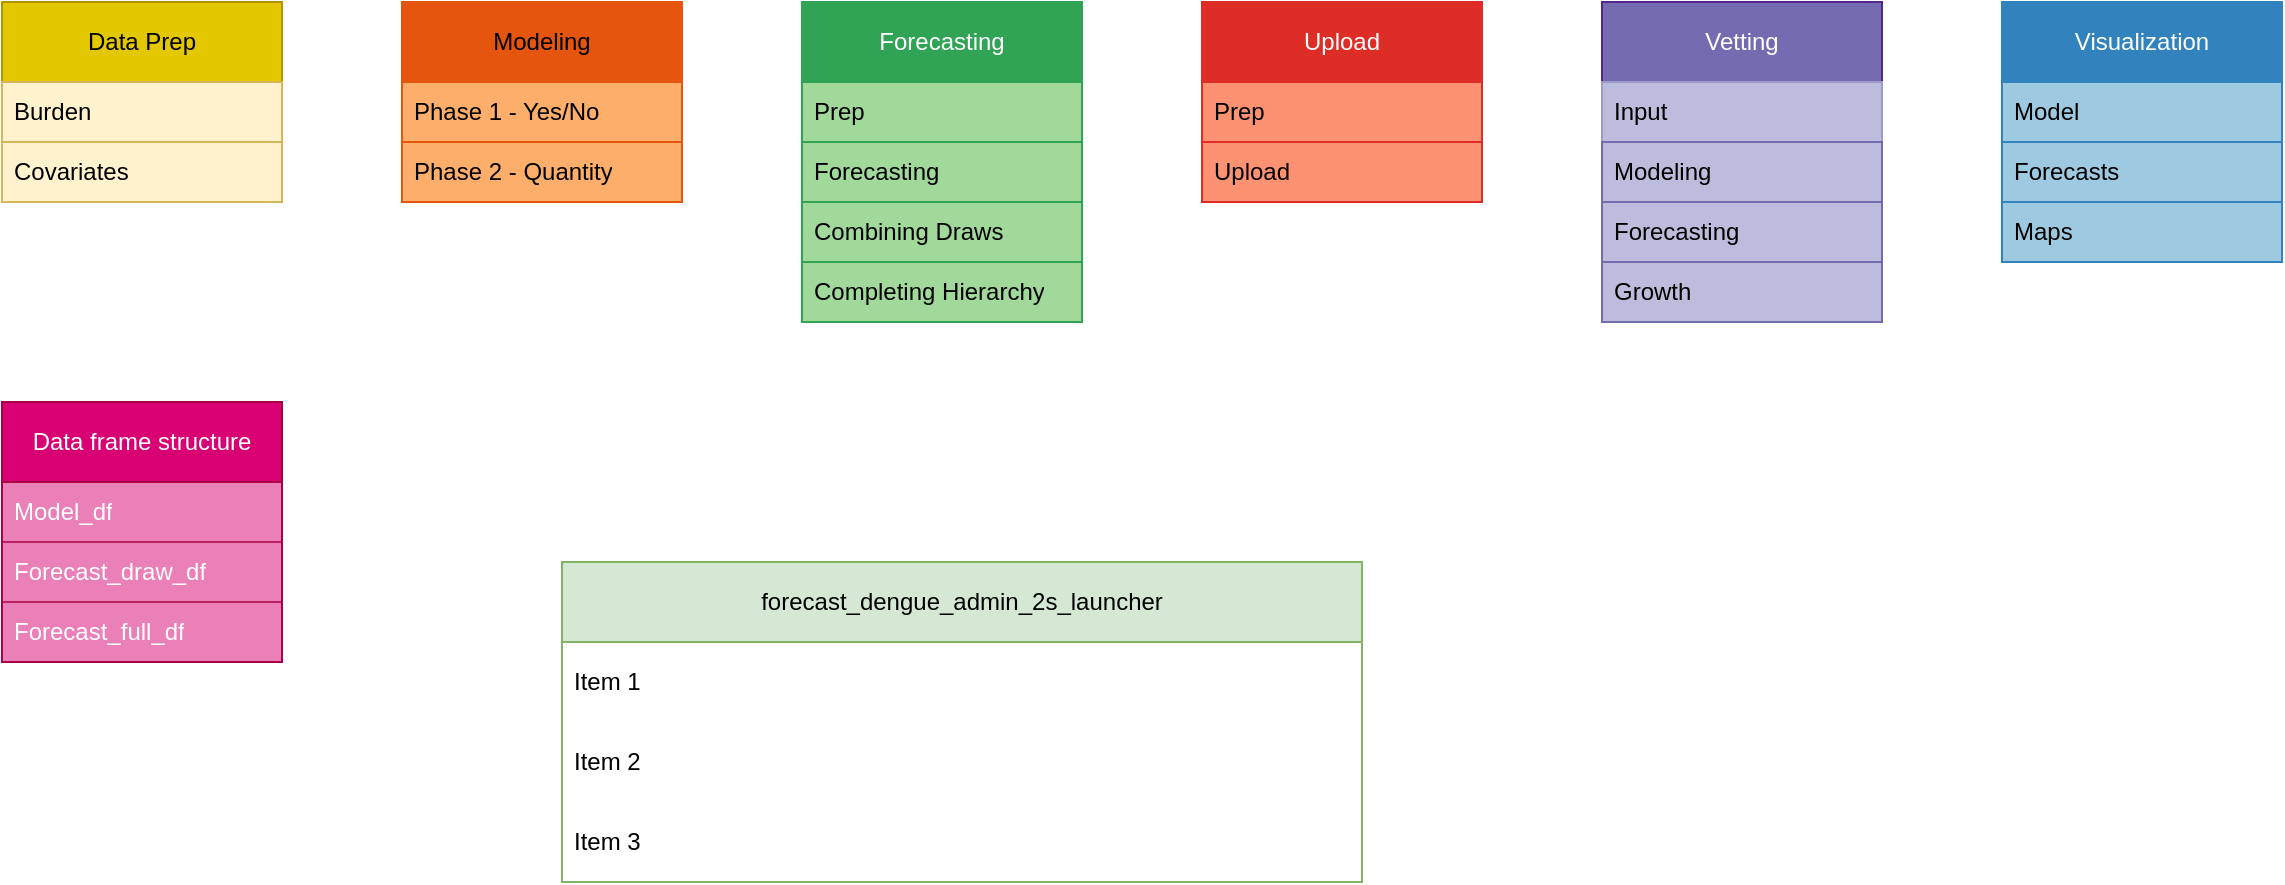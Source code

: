 <mxfile version="27.1.6">
  <diagram name="Page-1" id="wuSJqLB3nl6JY8MFXm-J">
    <mxGraphModel dx="2066" dy="1183" grid="1" gridSize="10" guides="1" tooltips="1" connect="1" arrows="1" fold="1" page="1" pageScale="1" pageWidth="850" pageHeight="1100" math="0" shadow="0">
      <root>
        <mxCell id="0" />
        <mxCell id="1" parent="0" />
        <mxCell id="Cs1OVYd5yVLJFfUxwkED-1" value="Forecasting" style="swimlane;fontStyle=0;childLayout=stackLayout;horizontal=1;startSize=40;horizontalStack=0;resizeParent=1;resizeParentMax=0;resizeLast=0;collapsible=1;marginBottom=0;whiteSpace=wrap;html=1;fillColor=#31A354;strokeColor=#31A354;fontColor=#ffffff;container=1;" parent="1" vertex="1">
          <mxGeometry x="440" y="40" width="140" height="160" as="geometry">
            <mxRectangle x="440" y="40" width="120" height="40" as="alternateBounds" />
          </mxGeometry>
        </mxCell>
        <mxCell id="Cs1OVYd5yVLJFfUxwkED-2" value="Prep" style="text;strokeColor=#31A354;fillColor=#A1D99B;align=left;verticalAlign=middle;spacingLeft=4;spacingRight=4;overflow=hidden;points=[[0,0.5],[1,0.5]];portConstraint=eastwest;rotatable=0;whiteSpace=wrap;html=1;" parent="Cs1OVYd5yVLJFfUxwkED-1" vertex="1">
          <mxGeometry y="40" width="140" height="30" as="geometry" />
        </mxCell>
        <mxCell id="Cs1OVYd5yVLJFfUxwkED-3" value="Forecasting" style="text;strokeColor=#31A354;fillColor=#A1D99B;align=left;verticalAlign=middle;spacingLeft=4;spacingRight=4;overflow=hidden;points=[[0,0.5],[1,0.5]];portConstraint=eastwest;rotatable=0;whiteSpace=wrap;html=1;" parent="Cs1OVYd5yVLJFfUxwkED-1" vertex="1">
          <mxGeometry y="70" width="140" height="30" as="geometry" />
        </mxCell>
        <mxCell id="Cs1OVYd5yVLJFfUxwkED-4" value="Combining Draws" style="text;strokeColor=#31A354;fillColor=#A1D99B;align=left;verticalAlign=middle;spacingLeft=4;spacingRight=4;overflow=hidden;points=[[0,0.5],[1,0.5]];portConstraint=eastwest;rotatable=0;whiteSpace=wrap;html=1;" parent="Cs1OVYd5yVLJFfUxwkED-1" vertex="1">
          <mxGeometry y="100" width="140" height="30" as="geometry" />
        </mxCell>
        <mxCell id="Cs1OVYd5yVLJFfUxwkED-5" value="Completing Hierarchy" style="text;strokeColor=#31A354;fillColor=#A1D99B;align=left;verticalAlign=middle;spacingLeft=4;spacingRight=4;overflow=hidden;points=[[0,0.5],[1,0.5]];portConstraint=eastwest;rotatable=0;whiteSpace=wrap;html=1;" parent="Cs1OVYd5yVLJFfUxwkED-1" vertex="1">
          <mxGeometry y="130" width="140" height="30" as="geometry" />
        </mxCell>
        <mxCell id="Cs1OVYd5yVLJFfUxwkED-6" value="Modeling" style="swimlane;fontStyle=0;childLayout=stackLayout;horizontal=1;startSize=40;horizontalStack=0;resizeParent=1;resizeParentMax=0;resizeLast=0;collapsible=1;marginBottom=0;whiteSpace=wrap;html=1;fillColor=#E6550D;strokeColor=#E6550D;fontColor=#000000;" parent="1" vertex="1">
          <mxGeometry x="240" y="40" width="140" height="100" as="geometry">
            <mxRectangle x="240" y="40" width="120" height="40" as="alternateBounds" />
          </mxGeometry>
        </mxCell>
        <mxCell id="Cs1OVYd5yVLJFfUxwkED-7" value="Phase 1 - Yes/No" style="text;strokeColor=#E6550D;fillColor=#FDAE6B;align=left;verticalAlign=middle;spacingLeft=4;spacingRight=4;overflow=hidden;points=[[0,0.5],[1,0.5]];portConstraint=eastwest;rotatable=0;whiteSpace=wrap;html=1;" parent="Cs1OVYd5yVLJFfUxwkED-6" vertex="1">
          <mxGeometry y="40" width="140" height="30" as="geometry" />
        </mxCell>
        <mxCell id="Cs1OVYd5yVLJFfUxwkED-8" value="Phase 2 - Quantity" style="text;strokeColor=#E6550D;fillColor=#FDAE6B;align=left;verticalAlign=middle;spacingLeft=4;spacingRight=4;overflow=hidden;points=[[0,0.5],[1,0.5]];portConstraint=eastwest;rotatable=0;whiteSpace=wrap;html=1;" parent="Cs1OVYd5yVLJFfUxwkED-6" vertex="1">
          <mxGeometry y="70" width="140" height="30" as="geometry" />
        </mxCell>
        <mxCell id="Cs1OVYd5yVLJFfUxwkED-9" value="Data Prep" style="swimlane;fontStyle=0;childLayout=stackLayout;horizontal=1;startSize=40;horizontalStack=0;resizeParent=1;resizeParentMax=0;resizeLast=0;collapsible=1;marginBottom=0;whiteSpace=wrap;html=1;fillColor=#e3c800;strokeColor=#B09500;fontColor=#000000;" parent="1" vertex="1">
          <mxGeometry x="40" y="40" width="140" height="100" as="geometry">
            <mxRectangle x="40" y="40" width="120" height="40" as="alternateBounds" />
          </mxGeometry>
        </mxCell>
        <mxCell id="Cs1OVYd5yVLJFfUxwkED-11" value="Burden" style="text;strokeColor=#d6b656;fillColor=#fff2cc;align=left;verticalAlign=middle;spacingLeft=4;spacingRight=4;overflow=hidden;points=[[0,0.5],[1,0.5]];portConstraint=eastwest;rotatable=0;whiteSpace=wrap;html=1;" parent="Cs1OVYd5yVLJFfUxwkED-9" vertex="1">
          <mxGeometry y="40" width="140" height="30" as="geometry" />
        </mxCell>
        <mxCell id="Cs1OVYd5yVLJFfUxwkED-26" value="Covariates" style="text;strokeColor=#d6b656;fillColor=#fff2cc;align=left;verticalAlign=middle;spacingLeft=4;spacingRight=4;overflow=hidden;points=[[0,0.5],[1,0.5]];portConstraint=eastwest;rotatable=0;whiteSpace=wrap;html=1;" parent="Cs1OVYd5yVLJFfUxwkED-9" vertex="1">
          <mxGeometry y="70" width="140" height="30" as="geometry" />
        </mxCell>
        <mxCell id="Cs1OVYd5yVLJFfUxwkED-13" value="Visualization" style="swimlane;fontStyle=0;childLayout=stackLayout;horizontal=1;startSize=40;horizontalStack=0;resizeParent=1;resizeParentMax=0;resizeLast=0;collapsible=1;marginBottom=0;whiteSpace=wrap;html=1;fillColor=#3182BD;strokeColor=#3182BD;fontColor=#ffffff;container=1;" parent="1" vertex="1">
          <mxGeometry x="1040" y="40" width="140" height="130" as="geometry">
            <mxRectangle x="1040" y="40" width="120" height="40" as="alternateBounds" />
          </mxGeometry>
        </mxCell>
        <mxCell id="Cs1OVYd5yVLJFfUxwkED-14" value="Model" style="text;strokeColor=#3182BD;fillColor=#9ECAE1;align=left;verticalAlign=middle;spacingLeft=4;spacingRight=4;overflow=hidden;points=[[0,0.5],[1,0.5]];portConstraint=eastwest;rotatable=0;whiteSpace=wrap;html=1;" parent="Cs1OVYd5yVLJFfUxwkED-13" vertex="1">
          <mxGeometry y="40" width="140" height="30" as="geometry" />
        </mxCell>
        <mxCell id="Cs1OVYd5yVLJFfUxwkED-15" value="Forecasts" style="text;strokeColor=#3182BD;fillColor=#9ECAE1;align=left;verticalAlign=middle;spacingLeft=4;spacingRight=4;overflow=hidden;points=[[0,0.5],[1,0.5]];portConstraint=eastwest;rotatable=0;whiteSpace=wrap;html=1;" parent="Cs1OVYd5yVLJFfUxwkED-13" vertex="1">
          <mxGeometry y="70" width="140" height="30" as="geometry" />
        </mxCell>
        <mxCell id="Cs1OVYd5yVLJFfUxwkED-16" value="Maps" style="text;strokeColor=#3182BD;fillColor=#9ECAE1;align=left;verticalAlign=middle;spacingLeft=4;spacingRight=4;overflow=hidden;points=[[0,0.5],[1,0.5]];portConstraint=eastwest;rotatable=0;whiteSpace=wrap;html=1;" parent="Cs1OVYd5yVLJFfUxwkED-13" vertex="1">
          <mxGeometry y="100" width="140" height="30" as="geometry" />
        </mxCell>
        <mxCell id="Cs1OVYd5yVLJFfUxwkED-17" value="Vetting" style="swimlane;fontStyle=0;childLayout=stackLayout;horizontal=1;startSize=40;horizontalStack=0;resizeParent=1;resizeParentMax=0;resizeLast=0;collapsible=1;marginBottom=0;whiteSpace=wrap;html=1;fillColor=#756BB1;strokeColor=#54278F;fontColor=#ffffff;container=1;" parent="1" vertex="1">
          <mxGeometry x="840" y="40" width="140" height="160" as="geometry">
            <mxRectangle x="840" y="40" width="120" height="40" as="alternateBounds" />
          </mxGeometry>
        </mxCell>
        <mxCell id="Cs1OVYd5yVLJFfUxwkED-18" value="Input" style="text;strokeColor=#9E9AC8;fillColor=#BCBDDC;align=left;verticalAlign=middle;spacingLeft=4;spacingRight=4;overflow=hidden;points=[[0,0.5],[1,0.5]];portConstraint=eastwest;rotatable=0;whiteSpace=wrap;html=1;" parent="Cs1OVYd5yVLJFfUxwkED-17" vertex="1">
          <mxGeometry y="40" width="140" height="30" as="geometry" />
        </mxCell>
        <mxCell id="Cs1OVYd5yVLJFfUxwkED-19" value="Modeling" style="text;strokeColor=#756BB1;fillColor=#BCBDDC;align=left;verticalAlign=middle;spacingLeft=4;spacingRight=4;overflow=hidden;points=[[0,0.5],[1,0.5]];portConstraint=eastwest;rotatable=0;whiteSpace=wrap;html=1;" parent="Cs1OVYd5yVLJFfUxwkED-17" vertex="1">
          <mxGeometry y="70" width="140" height="30" as="geometry" />
        </mxCell>
        <mxCell id="Cs1OVYd5yVLJFfUxwkED-20" value="Forecasting" style="text;strokeColor=#756BB1;fillColor=#BCBDDC;align=left;verticalAlign=middle;spacingLeft=4;spacingRight=4;overflow=hidden;points=[[0,0.5],[1,0.5]];portConstraint=eastwest;rotatable=0;whiteSpace=wrap;html=1;" parent="Cs1OVYd5yVLJFfUxwkED-17" vertex="1">
          <mxGeometry y="100" width="140" height="30" as="geometry" />
        </mxCell>
        <mxCell id="Cs1OVYd5yVLJFfUxwkED-21" value="Growth" style="text;strokeColor=light-dark(#756BB1,#B85450);fillColor=#BCBDDC;align=left;verticalAlign=middle;spacingLeft=4;spacingRight=4;overflow=hidden;points=[[0,0.5],[1,0.5]];portConstraint=eastwest;rotatable=0;whiteSpace=wrap;html=1;" parent="Cs1OVYd5yVLJFfUxwkED-17" vertex="1">
          <mxGeometry y="130" width="140" height="30" as="geometry" />
        </mxCell>
        <mxCell id="Cs1OVYd5yVLJFfUxwkED-22" value="Upload" style="swimlane;fontStyle=0;childLayout=stackLayout;horizontal=1;startSize=40;horizontalStack=0;resizeParent=1;resizeParentMax=0;resizeLast=0;collapsible=1;marginBottom=0;whiteSpace=wrap;html=1;fillColor=#DE2D26;strokeColor=#DE2D26;fontColor=#ffffff;container=1;" parent="1" vertex="1">
          <mxGeometry x="640" y="40" width="140" height="100" as="geometry">
            <mxRectangle x="640" y="40" width="120" height="40" as="alternateBounds" />
          </mxGeometry>
        </mxCell>
        <mxCell id="Cs1OVYd5yVLJFfUxwkED-23" value="Prep" style="text;strokeColor=#DE2D26;fillColor=#FC9272;align=left;verticalAlign=middle;spacingLeft=4;spacingRight=4;overflow=hidden;points=[[0,0.5],[1,0.5]];portConstraint=eastwest;rotatable=0;whiteSpace=wrap;html=1;" parent="Cs1OVYd5yVLJFfUxwkED-22" vertex="1">
          <mxGeometry y="40" width="140" height="30" as="geometry" />
        </mxCell>
        <mxCell id="Cs1OVYd5yVLJFfUxwkED-24" value="Upload" style="text;strokeColor=#DE2D26;fillColor=#FC9272;align=left;verticalAlign=middle;spacingLeft=4;spacingRight=4;overflow=hidden;points=[[0,0.5],[1,0.5]];portConstraint=eastwest;rotatable=0;whiteSpace=wrap;html=1;" parent="Cs1OVYd5yVLJFfUxwkED-22" vertex="1">
          <mxGeometry y="70" width="140" height="30" as="geometry" />
        </mxCell>
        <mxCell id="Cs1OVYd5yVLJFfUxwkED-27" value="Data frame structure" style="swimlane;fontStyle=0;childLayout=stackLayout;horizontal=1;startSize=40;horizontalStack=0;resizeParent=1;resizeParentMax=0;resizeLast=0;collapsible=1;marginBottom=0;whiteSpace=wrap;html=1;fillColor=#d80073;strokeColor=#A50040;fontColor=#ffffff;" parent="1" vertex="1">
          <mxGeometry x="40" y="240" width="140" height="130" as="geometry">
            <mxRectangle x="40" y="40" width="120" height="40" as="alternateBounds" />
          </mxGeometry>
        </mxCell>
        <mxCell id="Cs1OVYd5yVLJFfUxwkED-29" value="Model_df" style="text;strokeColor=#A50040;fillColor=#d80073;align=left;verticalAlign=middle;spacingLeft=4;spacingRight=4;overflow=hidden;points=[[0,0.5],[1,0.5]];portConstraint=eastwest;rotatable=0;whiteSpace=wrap;html=1;fontColor=#ffffff;opacity=50;" parent="Cs1OVYd5yVLJFfUxwkED-27" vertex="1">
          <mxGeometry y="40" width="140" height="30" as="geometry" />
        </mxCell>
        <mxCell id="Cs1OVYd5yVLJFfUxwkED-28" value="Forecast_draw_df" style="text;strokeColor=#A50040;fillColor=#d80073;align=left;verticalAlign=middle;spacingLeft=4;spacingRight=4;overflow=hidden;points=[[0,0.5],[1,0.5]];portConstraint=eastwest;rotatable=0;whiteSpace=wrap;html=1;fontColor=#ffffff;opacity=50;" parent="Cs1OVYd5yVLJFfUxwkED-27" vertex="1">
          <mxGeometry y="70" width="140" height="30" as="geometry" />
        </mxCell>
        <mxCell id="Cs1OVYd5yVLJFfUxwkED-33" value="Forecast_full_df" style="text;strokeColor=#A50040;fillColor=#d80073;align=left;verticalAlign=middle;spacingLeft=4;spacingRight=4;overflow=hidden;points=[[0,0.5],[1,0.5]];portConstraint=eastwest;rotatable=0;whiteSpace=wrap;html=1;fontColor=#ffffff;opacity=50;" parent="Cs1OVYd5yVLJFfUxwkED-27" vertex="1">
          <mxGeometry y="100" width="140" height="30" as="geometry" />
        </mxCell>
        <mxCell id="P4oIJ3CgS1AJP2-OAXij-1" value="forecast_dengue_admin_2s_launcher" style="swimlane;fontStyle=0;childLayout=stackLayout;horizontal=1;startSize=40;horizontalStack=0;resizeParent=1;resizeParentMax=0;resizeLast=0;collapsible=1;marginBottom=0;whiteSpace=wrap;html=1;fillColor=#d5e8d4;strokeColor=#82b366;" vertex="1" parent="1">
          <mxGeometry x="320" y="320" width="400" height="160" as="geometry" />
        </mxCell>
        <mxCell id="P4oIJ3CgS1AJP2-OAXij-2" value="Item 1" style="text;strokeColor=none;fillColor=none;align=left;verticalAlign=middle;spacingLeft=4;spacingRight=4;overflow=hidden;points=[[0,0.5],[1,0.5]];portConstraint=eastwest;rotatable=0;whiteSpace=wrap;html=1;" vertex="1" parent="P4oIJ3CgS1AJP2-OAXij-1">
          <mxGeometry y="40" width="400" height="40" as="geometry" />
        </mxCell>
        <mxCell id="P4oIJ3CgS1AJP2-OAXij-3" value="Item 2" style="text;strokeColor=none;fillColor=none;align=left;verticalAlign=middle;spacingLeft=4;spacingRight=4;overflow=hidden;points=[[0,0.5],[1,0.5]];portConstraint=eastwest;rotatable=0;whiteSpace=wrap;html=1;" vertex="1" parent="P4oIJ3CgS1AJP2-OAXij-1">
          <mxGeometry y="80" width="400" height="40" as="geometry" />
        </mxCell>
        <mxCell id="P4oIJ3CgS1AJP2-OAXij-4" value="Item 3" style="text;strokeColor=none;fillColor=none;align=left;verticalAlign=middle;spacingLeft=4;spacingRight=4;overflow=hidden;points=[[0,0.5],[1,0.5]];portConstraint=eastwest;rotatable=0;whiteSpace=wrap;html=1;" vertex="1" parent="P4oIJ3CgS1AJP2-OAXij-1">
          <mxGeometry y="120" width="400" height="40" as="geometry" />
        </mxCell>
      </root>
    </mxGraphModel>
  </diagram>
</mxfile>
